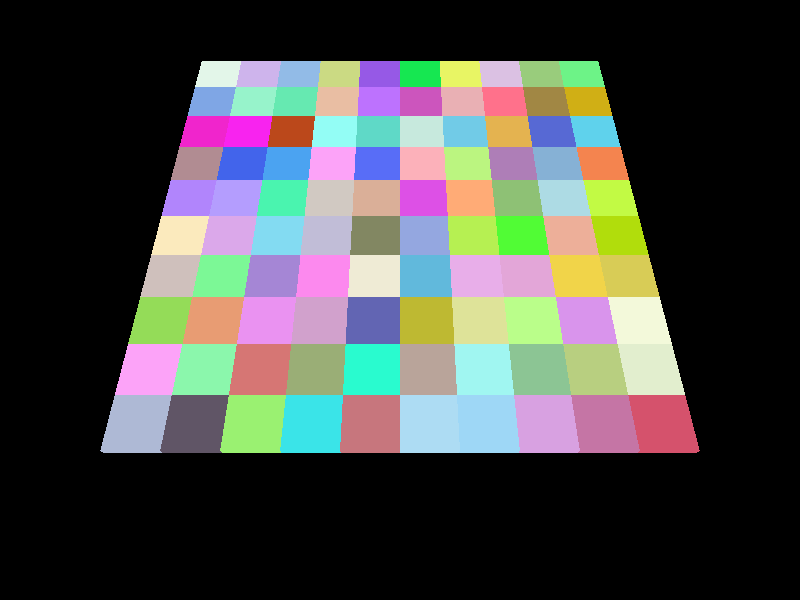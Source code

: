 #include "colors.inc"
#include "textures.inc"
#include "stones.inc"

background { color rgb <0.8, 0.8, 1.0> }

camera {
  location <0, 10, -8>
  look_at  <0, 0, -2>
}

light_source { <2, 4, -3> color White }
plane { <0, 1, 0>, 0 texture{T_Stone10} }

#declare RandomSeed = seed(1);
#for (X,0,9)
  #for (Z,0,9)
    box {
      <X-5, 0.0, Z-5>,
      <X-4, 0.1, Z-4>
      pigment { color rgb <rand(RandomSeed), rand(RandomSeed), rand(RandomSeed)> }
    }
  #end
#end

